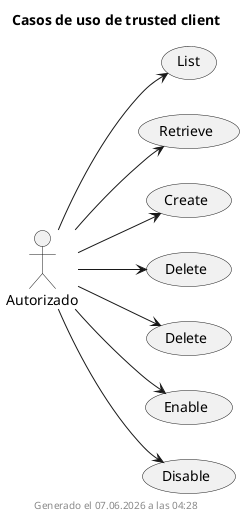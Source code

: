 ' @autogenerated
@startuml Casos de uso de trusted client
title Casos de uso de trusted client
left to right direction


actor :Autorizado: as a0
(List) as listado
(Retrieve) as consulta
(Create) as creacion
(Delete) as actualizacion
(Delete) as borrado
(Enable) as enable
(Disable) as disable

a0 --> listado
a0 --> consulta
a0 --> creacion
a0 --> actualizacion
a0 --> borrado
a0 --> enable
a0 --> disable

footer Generado el %date("dd.MM.yyyy' a las 'HH:mm")
@enduml

